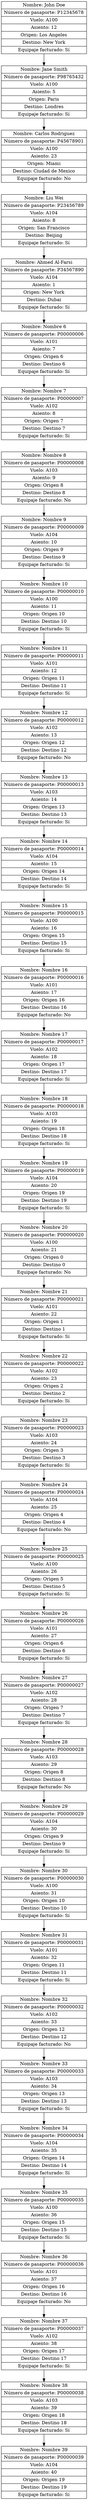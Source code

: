 digraph ColaPasajeros {
rankdir=TB;
node [shape=record];
node1 [label="{Nombre: John Doe | Número de pasaporte: P12345678 | Vuelo: A100 | Asiento: 12 | Origen: Los Angeles | Destino: New York | Equipaje facturado: Sí}"];
node1 -> node2;
node2 [label="{Nombre: Jane Smith | Número de pasaporte: P98765432 | Vuelo: A100 | Asiento: 5 | Origen: Paris | Destino: Londres | Equipaje facturado: Sí}"];
node2 -> node3;
node3 [label="{Nombre: Carlos Rodriguez | Número de pasaporte: P45678901 | Vuelo: A100 | Asiento: 23 | Origen: Miami | Destino: Ciudad de Mexico | Equipaje facturado: No}"];
node3 -> node4;
node4 [label="{Nombre: Liu Wei | Número de pasaporte: P23456789 | Vuelo: A104 | Asiento: 8 | Origen: San Francisco | Destino: Beijing | Equipaje facturado: Sí}"];
node4 -> node5;
node5 [label="{Nombre: Ahmed Al-Farsi | Número de pasaporte: P34567890 | Vuelo: A104 | Asiento: 1 | Origen: New York | Destino: Dubai | Equipaje facturado: Sí}"];
node5 -> node6;
node6 [label="{Nombre: Nombre 6 | Número de pasaporte: P00000006 | Vuelo: A101 | Asiento: 7 | Origen: Origen 6 | Destino: Destino 6 | Equipaje facturado: Sí}"];
node6 -> node7;
node7 [label="{Nombre: Nombre 7 | Número de pasaporte: P00000007 | Vuelo: A102 | Asiento: 8 | Origen: Origen 7 | Destino: Destino 7 | Equipaje facturado: Sí}"];
node7 -> node8;
node8 [label="{Nombre: Nombre 8 | Número de pasaporte: P00000008 | Vuelo: A103 | Asiento: 9 | Origen: Origen 8 | Destino: Destino 8 | Equipaje facturado: No}"];
node8 -> node9;
node9 [label="{Nombre: Nombre 9 | Número de pasaporte: P00000009 | Vuelo: A104 | Asiento: 10 | Origen: Origen 9 | Destino: Destino 9 | Equipaje facturado: Sí}"];
node9 -> node10;
node10 [label="{Nombre: Nombre 10 | Número de pasaporte: P00000010 | Vuelo: A100 | Asiento: 11 | Origen: Origen 10 | Destino: Destino 10 | Equipaje facturado: Sí}"];
node10 -> node11;
node11 [label="{Nombre: Nombre 11 | Número de pasaporte: P00000011 | Vuelo: A101 | Asiento: 12 | Origen: Origen 11 | Destino: Destino 11 | Equipaje facturado: Sí}"];
node11 -> node12;
node12 [label="{Nombre: Nombre 12 | Número de pasaporte: P00000012 | Vuelo: A102 | Asiento: 13 | Origen: Origen 12 | Destino: Destino 12 | Equipaje facturado: No}"];
node12 -> node13;
node13 [label="{Nombre: Nombre 13 | Número de pasaporte: P00000013 | Vuelo: A103 | Asiento: 14 | Origen: Origen 13 | Destino: Destino 13 | Equipaje facturado: Sí}"];
node13 -> node14;
node14 [label="{Nombre: Nombre 14 | Número de pasaporte: P00000014 | Vuelo: A104 | Asiento: 15 | Origen: Origen 14 | Destino: Destino 14 | Equipaje facturado: Sí}"];
node14 -> node15;
node15 [label="{Nombre: Nombre 15 | Número de pasaporte: P00000015 | Vuelo: A100 | Asiento: 16 | Origen: Origen 15 | Destino: Destino 15 | Equipaje facturado: Sí}"];
node15 -> node16;
node16 [label="{Nombre: Nombre 16 | Número de pasaporte: P00000016 | Vuelo: A101 | Asiento: 17 | Origen: Origen 16 | Destino: Destino 16 | Equipaje facturado: No}"];
node16 -> node17;
node17 [label="{Nombre: Nombre 17 | Número de pasaporte: P00000017 | Vuelo: A102 | Asiento: 18 | Origen: Origen 17 | Destino: Destino 17 | Equipaje facturado: Sí}"];
node17 -> node18;
node18 [label="{Nombre: Nombre 18 | Número de pasaporte: P00000018 | Vuelo: A103 | Asiento: 19 | Origen: Origen 18 | Destino: Destino 18 | Equipaje facturado: Sí}"];
node18 -> node19;
node19 [label="{Nombre: Nombre 19 | Número de pasaporte: P00000019 | Vuelo: A104 | Asiento: 20 | Origen: Origen 19 | Destino: Destino 19 | Equipaje facturado: Sí}"];
node19 -> node20;
node20 [label="{Nombre: Nombre 20 | Número de pasaporte: P00000020 | Vuelo: A100 | Asiento: 21 | Origen: Origen 0 | Destino: Destino 0 | Equipaje facturado: No}"];
node20 -> node21;
node21 [label="{Nombre: Nombre 21 | Número de pasaporte: P00000021 | Vuelo: A101 | Asiento: 22 | Origen: Origen 1 | Destino: Destino 1 | Equipaje facturado: Sí}"];
node21 -> node22;
node22 [label="{Nombre: Nombre 22 | Número de pasaporte: P00000022 | Vuelo: A102 | Asiento: 23 | Origen: Origen 2 | Destino: Destino 2 | Equipaje facturado: Sí}"];
node22 -> node23;
node23 [label="{Nombre: Nombre 23 | Número de pasaporte: P00000023 | Vuelo: A103 | Asiento: 24 | Origen: Origen 3 | Destino: Destino 3 | Equipaje facturado: Sí}"];
node23 -> node24;
node24 [label="{Nombre: Nombre 24 | Número de pasaporte: P00000024 | Vuelo: A104 | Asiento: 25 | Origen: Origen 4 | Destino: Destino 4 | Equipaje facturado: No}"];
node24 -> node25;
node25 [label="{Nombre: Nombre 25 | Número de pasaporte: P00000025 | Vuelo: A100 | Asiento: 26 | Origen: Origen 5 | Destino: Destino 5 | Equipaje facturado: Sí}"];
node25 -> node26;
node26 [label="{Nombre: Nombre 26 | Número de pasaporte: P00000026 | Vuelo: A101 | Asiento: 27 | Origen: Origen 6 | Destino: Destino 6 | Equipaje facturado: Sí}"];
node26 -> node27;
node27 [label="{Nombre: Nombre 27 | Número de pasaporte: P00000027 | Vuelo: A102 | Asiento: 28 | Origen: Origen 7 | Destino: Destino 7 | Equipaje facturado: Sí}"];
node27 -> node28;
node28 [label="{Nombre: Nombre 28 | Número de pasaporte: P00000028 | Vuelo: A103 | Asiento: 29 | Origen: Origen 8 | Destino: Destino 8 | Equipaje facturado: No}"];
node28 -> node29;
node29 [label="{Nombre: Nombre 29 | Número de pasaporte: P00000029 | Vuelo: A104 | Asiento: 30 | Origen: Origen 9 | Destino: Destino 9 | Equipaje facturado: Sí}"];
node29 -> node30;
node30 [label="{Nombre: Nombre 30 | Número de pasaporte: P00000030 | Vuelo: A100 | Asiento: 31 | Origen: Origen 10 | Destino: Destino 10 | Equipaje facturado: Sí}"];
node30 -> node31;
node31 [label="{Nombre: Nombre 31 | Número de pasaporte: P00000031 | Vuelo: A101 | Asiento: 32 | Origen: Origen 11 | Destino: Destino 11 | Equipaje facturado: Sí}"];
node31 -> node32;
node32 [label="{Nombre: Nombre 32 | Número de pasaporte: P00000032 | Vuelo: A102 | Asiento: 33 | Origen: Origen 12 | Destino: Destino 12 | Equipaje facturado: No}"];
node32 -> node33;
node33 [label="{Nombre: Nombre 33 | Número de pasaporte: P00000033 | Vuelo: A103 | Asiento: 34 | Origen: Origen 13 | Destino: Destino 13 | Equipaje facturado: Sí}"];
node33 -> node34;
node34 [label="{Nombre: Nombre 34 | Número de pasaporte: P00000034 | Vuelo: A104 | Asiento: 35 | Origen: Origen 14 | Destino: Destino 14 | Equipaje facturado: Sí}"];
node34 -> node35;
node35 [label="{Nombre: Nombre 35 | Número de pasaporte: P00000035 | Vuelo: A100 | Asiento: 36 | Origen: Origen 15 | Destino: Destino 15 | Equipaje facturado: Sí}"];
node35 -> node36;
node36 [label="{Nombre: Nombre 36 | Número de pasaporte: P00000036 | Vuelo: A101 | Asiento: 37 | Origen: Origen 16 | Destino: Destino 16 | Equipaje facturado: No}"];
node36 -> node37;
node37 [label="{Nombre: Nombre 37 | Número de pasaporte: P00000037 | Vuelo: A102 | Asiento: 38 | Origen: Origen 17 | Destino: Destino 17 | Equipaje facturado: Sí}"];
node37 -> node38;
node38 [label="{Nombre: Nombre 38 | Número de pasaporte: P00000038 | Vuelo: A103 | Asiento: 39 | Origen: Origen 18 | Destino: Destino 18 | Equipaje facturado: Sí}"];
node38 -> node39;
node39 [label="{Nombre: Nombre 39 | Número de pasaporte: P00000039 | Vuelo: A104 | Asiento: 40 | Origen: Origen 19 | Destino: Destino 19 | Equipaje facturado: Sí}"];
}
